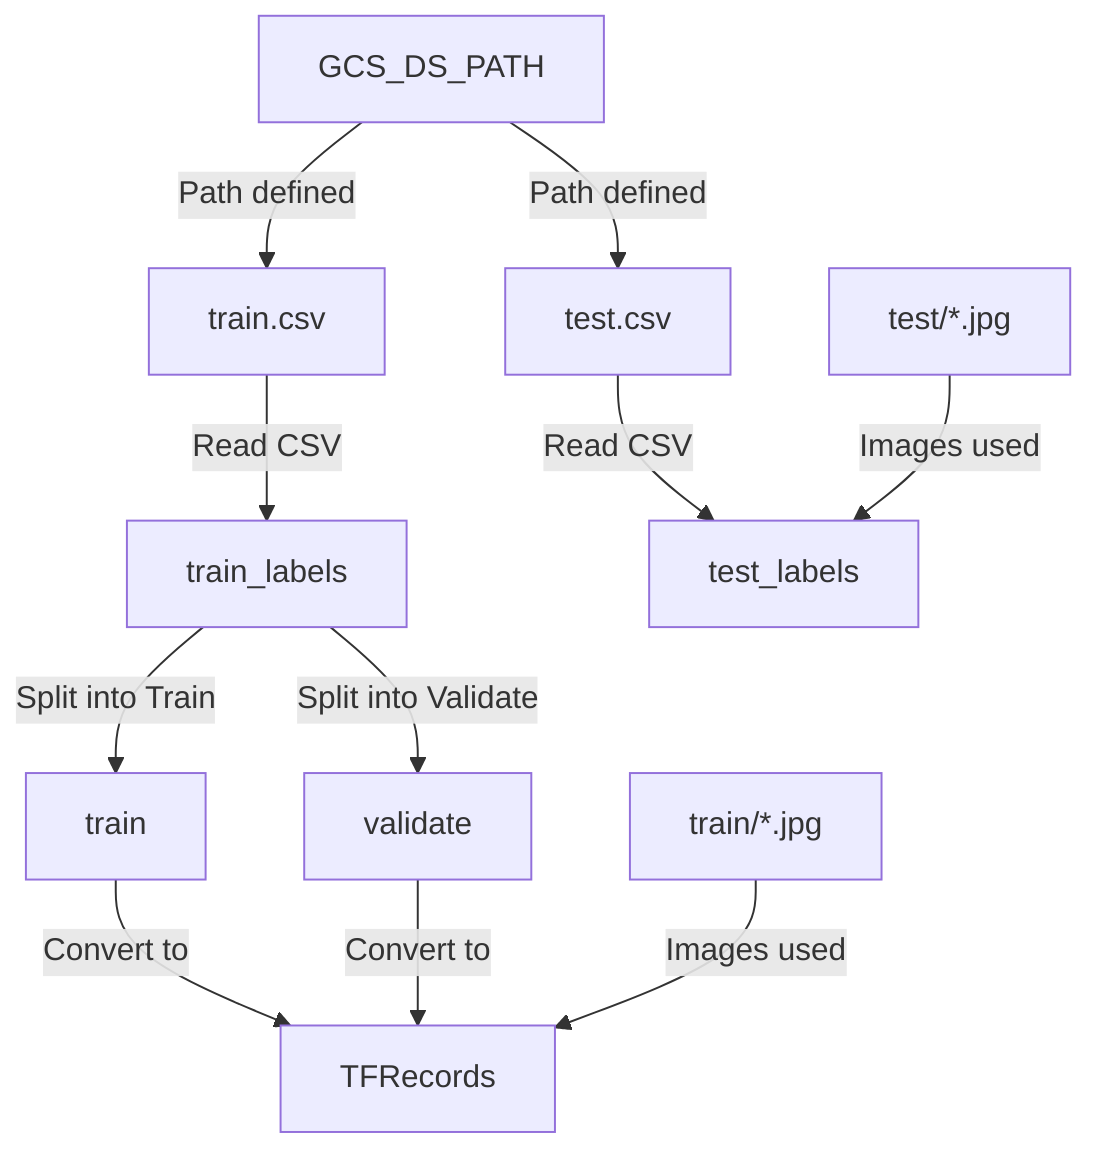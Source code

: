 flowchart TD
    %% Node for train.csv file
    A[train.csv]
    %% Node for test.csv file
    B[test.csv]
    %% Node for image files for training
    C[train/*.jpg]
    %% Node for image files for testing
    D[test/*.jpg]
    %% Node for GCS_DS_PATH variable
    E[GCS_DS_PATH]
    %% Node for train_labels data variable
    F[train_labels]
    %% Node for test_labels data variable
    G[test_labels]
    %% Node for train data split
    H[train]
    %% Node for validate data split
    I[validate]
    %% Node for TFRecords creation
    J[TFRecords]
    
    %% Data flow connections
    E -->|Path defined| A
    E -->|Path defined| B
    A -->|Read CSV| F
    B -->|Read CSV| G
    F -->|Split into Train| H
    F -->|Split into Validate| I
    H -->|Convert to| J
    I -->|Convert to| J
    C -->|Images used| J
    D -->|Images used| G